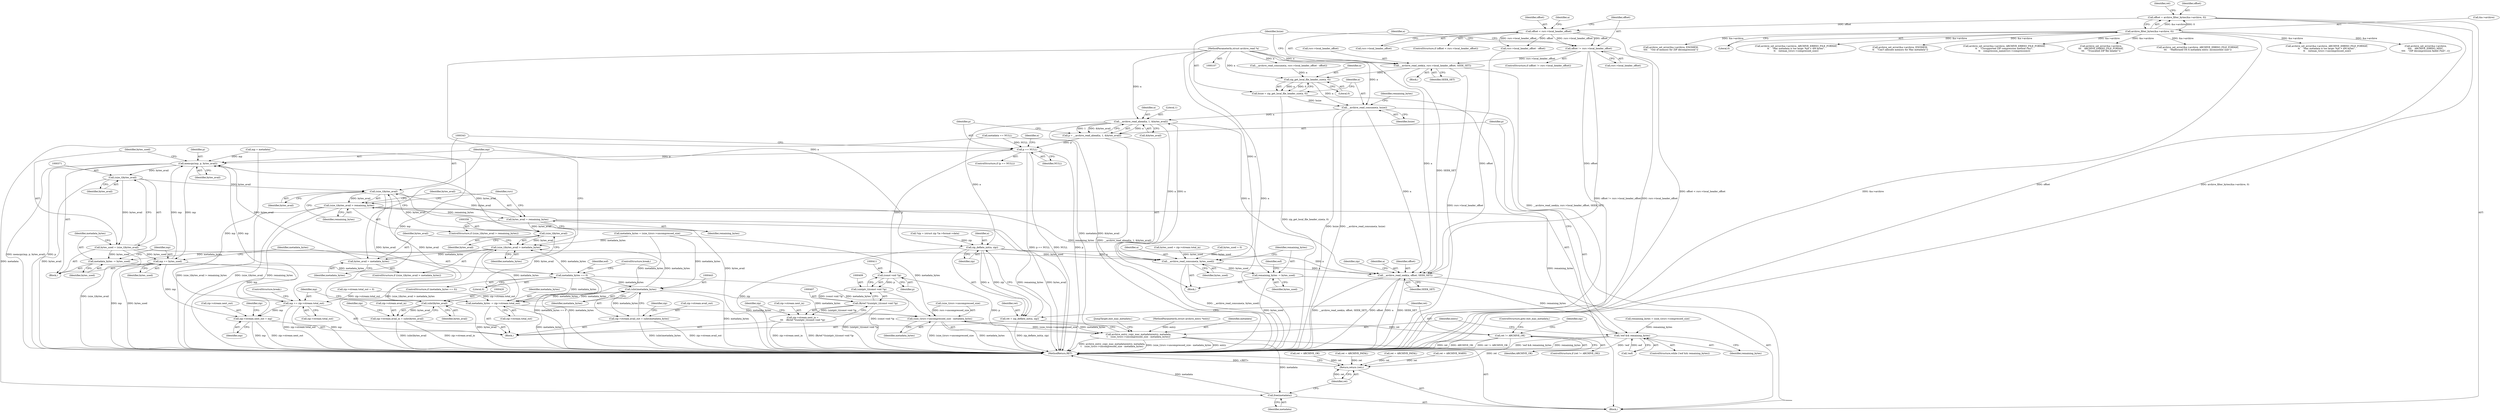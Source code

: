 digraph "0_libarchive_d0331e8e5b05b475f20b1f3101fe1ad772d7e7e7@API" {
"1000274" [label="(Call,__archive_read_seek(a, rsrc->local_header_offset, SEEK_SET))"];
"1000108" [label="(MethodParameterIn,struct archive_read *a)"];
"1000268" [label="(Call,offset != rsrc->local_header_offset)"];
"1000254" [label="(Call,offset < rsrc->local_header_offset)"];
"1000125" [label="(Call,offset = archive_filter_bytes(&a->archive, 0))"];
"1000127" [label="(Call,archive_filter_bytes(&a->archive, 0))"];
"1000282" [label="(Call,zip_get_local_file_header_size(a, 0))"];
"1000280" [label="(Call,hsize = zip_get_local_file_header_size(a, 0))"];
"1000285" [label="(Call,__archive_read_consume(a, hsize))"];
"1000319" [label="(Call,__archive_read_ahead(a, 1, &bytes_avail))"];
"1000317" [label="(Call,p = __archive_read_ahead(a, 1, &bytes_avail))"];
"1000325" [label="(Call,p == NULL)"];
"1000364" [label="(Call,memcpy(mp, p, bytes_avail))"];
"1000370" [label="(Call,(size_t)bytes_avail)"];
"1000342" [label="(Call,(size_t)bytes_avail)"];
"1000341" [label="(Call,(size_t)bytes_avail > remaining_bytes)"];
"1000346" [label="(Call,bytes_avail = remaining_bytes)"];
"1000357" [label="(Call,(size_t)bytes_avail)"];
"1000356" [label="(Call,(size_t)bytes_avail > metadata_bytes)"];
"1000361" [label="(Call,bytes_avail = metadata_bytes)"];
"1000373" [label="(Call,metadata_bytes -= bytes_used)"];
"1000380" [label="(Call,metadata_bytes == 0)"];
"1000442" [label="(Call,(uInt)metadata_bytes)"];
"1000436" [label="(Call,zip->stream.avail_out = (uInt)metadata_bytes)"];
"1000502" [label="(Call,metadata_bytes -= zip->stream.total_out)"];
"1000531" [label="(Call,(size_t)rsrc->uncompressed_size - metadata_bytes)"];
"1000528" [label="(Call,archive_entry_copy_mac_metadata(entry, metadata,\n\t    (size_t)rsrc->uncompressed_size - metadata_bytes))"];
"1000548" [label="(Call,free(metadata))"];
"1000419" [label="(Call,(uInt)bytes_avail)"];
"1000413" [label="(Call,zip->stream.avail_in = (uInt)bytes_avail)"];
"1000525" [label="(Call,remaining_bytes -= bytes_used)"];
"1000309" [label="(Call,!eof && remaining_bytes)"];
"1000368" [label="(Call,bytes_used = (size_t)bytes_avail)"];
"1000376" [label="(Call,mp += bytes_used)"];
"1000429" [label="(Call,zip->stream.next_out = mp)"];
"1000509" [label="(Call,mp += zip->stream.total_out)"];
"1000522" [label="(Call,__archive_read_consume(a, bytes_used))"];
"1000539" [label="(Call,__archive_read_seek(a, offset, SEEK_SET))"];
"1000410" [label="(Call,(const void *)p)"];
"1000408" [label="(Call,(uintptr_t)(const void *)p)"];
"1000406" [label="(Call,(Bytef *)(uintptr_t)(const void *)p)"];
"1000400" [label="(Call,zip->stream.next_in =\n\t\t\t    (Bytef *)(uintptr_t)(const void *)p)"];
"1000392" [label="(Call,zip_deflate_init(a, zip))"];
"1000390" [label="(Call,ret = zip_deflate_init(a, zip))"];
"1000396" [label="(Call,ret != ARCHIVE_OK)"];
"1000550" [label="(Return,return (ret);)"];
"1000281" [label="(Identifier,hsize)"];
"1000538" [label="(JumpTarget,exit_mac_metadata:)"];
"1000321" [label="(Literal,1)"];
"1000410" [label="(Call,(const void *)p)"];
"1000549" [label="(Identifier,metadata)"];
"1000273" [label="(Block,)"];
"1000312" [label="(Identifier,remaining_bytes)"];
"1000240" [label="(Call,metadata == NULL)"];
"1000364" [label="(Call,memcpy(mp, p, bytes_avail))"];
"1000192" [label="(Call,archive_set_error(&a->archive, ARCHIVE_ERRNO_FILE_FORMAT,\n\t\t    \"Mac metadata is too large: %jd > 4M bytes\",\n \t\t    (intmax_t)rsrc->uncompressed_size))"];
"1000421" [label="(Identifier,bytes_avail)"];
"1000393" [label="(Identifier,a)"];
"1000483" [label="(Call,archive_set_error(&a->archive,\n\t\t\t\t    ARCHIVE_ERRNO_MISC,\n\t\t\t\t    \"ZIP decompression failed (%d)\", r))"];
"1000373" [label="(Call,metadata_bytes -= bytes_used)"];
"1000439" [label="(Identifier,zip)"];
"1000381" [label="(Identifier,metadata_bytes)"];
"1000532" [label="(Call,(size_t)rsrc->uncompressed_size)"];
"1000425" [label="(Identifier,zip)"];
"1000347" [label="(Identifier,bytes_avail)"];
"1000310" [label="(Call,!eof)"];
"1000285" [label="(Call,__archive_read_consume(a, hsize))"];
"1000125" [label="(Call,offset = archive_filter_bytes(&a->archive, 0))"];
"1000369" [label="(Identifier,bytes_used)"];
"1000109" [label="(MethodParameterIn,struct archive_entry *entry)"];
"1000445" [label="(Call,zip->stream.total_out = 0)"];
"1000327" [label="(Identifier,NULL)"];
"1000302" [label="(Call,mp = metadata)"];
"1000537" [label="(Identifier,metadata_bytes)"];
"1000341" [label="(Call,(size_t)bytes_avail > remaining_bytes)"];
"1000542" [label="(Identifier,SEEK_SET)"];
"1000270" [label="(Call,rsrc->local_header_offset)"];
"1000309" [label="(Call,!eof && remaining_bytes)"];
"1000529" [label="(Identifier,entry)"];
"1000128" [label="(Call,&a->archive)"];
"1000363" [label="(Identifier,metadata_bytes)"];
"1000539" [label="(Call,__archive_read_seek(a, offset, SEEK_SET))"];
"1000287" [label="(Identifier,hsize)"];
"1000311" [label="(Identifier,eof)"];
"1000516" [label="(ControlStructure,break;)"];
"1000256" [label="(Call,rsrc->local_header_offset)"];
"1000435" [label="(Identifier,mp)"];
"1000413" [label="(Call,zip->stream.avail_in = (uInt)bytes_avail)"];
"1000406" [label="(Call,(Bytef *)(uintptr_t)(const void *)p)"];
"1000471" [label="(Call,archive_set_error(&a->archive, ENOMEM,\n\t\t\t\t    \"Out of memory for ZIP decompression\"))"];
"1000280" [label="(Call,hsize = zip_get_local_file_header_size(a, 0))"];
"1000391" [label="(Identifier,ret)"];
"1000132" [label="(Literal,0)"];
"1000356" [label="(Call,(size_t)bytes_avail > metadata_bytes)"];
"1000355" [label="(ControlStructure,if ((size_t)bytes_avail > metadata_bytes))"];
"1000374" [label="(Identifier,metadata_bytes)"];
"1000368" [label="(Call,bytes_used = (size_t)bytes_avail)"];
"1000390" [label="(Call,ret = zip_deflate_init(a, zip))"];
"1000375" [label="(Identifier,bytes_used)"];
"1000448" [label="(Identifier,zip)"];
"1000412" [label="(Identifier,p)"];
"1000282" [label="(Call,zip_get_local_file_header_size(a, 0))"];
"1000127" [label="(Call,archive_filter_bytes(&a->archive, 0))"];
"1000269" [label="(Identifier,offset)"];
"1000377" [label="(Identifier,mp)"];
"1000388" [label="(Block,)"];
"1000526" [label="(Identifier,remaining_bytes)"];
"1000255" [label="(Identifier,offset)"];
"1000359" [label="(Identifier,bytes_avail)"];
"1000286" [label="(Identifier,a)"];
"1000320" [label="(Identifier,a)"];
"1000419" [label="(Call,(uInt)bytes_avail)"];
"1000382" [label="(Literal,0)"];
"1000318" [label="(Identifier,p)"];
"1000113" [label="(Call,*zip = (struct zip *)a->format->data)"];
"1000380" [label="(Call,metadata_bytes == 0)"];
"1000324" [label="(ControlStructure,if (p == NULL))"];
"1000289" [label="(Identifier,remaining_bytes)"];
"1000348" [label="(Identifier,remaining_bytes)"];
"1000384" [label="(Identifier,eof)"];
"1000397" [label="(Identifier,ret)"];
"1000322" [label="(Call,&bytes_avail)"];
"1000137" [label="(Call,ret = ARCHIVE_OK)"];
"1000274" [label="(Call,__archive_read_seek(a, rsrc->local_header_offset, SEEK_SET))"];
"1000370" [label="(Call,(size_t)bytes_avail)"];
"1000276" [label="(Call,rsrc->local_header_offset)"];
"1000111" [label="(Block,)"];
"1000217" [label="(Call,archive_set_error(&a->archive, ARCHIVE_ERRNO_FILE_FORMAT,\n\t\t    \"Mac metadata is too large: %jd > 4M bytes\",\n\t\t    (intmax_t)rsrc->compressed_size))"];
"1000108" [label="(MethodParameterIn,struct archive_read *a)"];
"1000429" [label="(Call,zip->stream.next_out = mp)"];
"1000528" [label="(Call,archive_entry_copy_mac_metadata(entry, metadata,\n\t    (size_t)rsrc->uncompressed_size - metadata_bytes))"];
"1000504" [label="(Call,zip->stream.total_out)"];
"1000308" [label="(ControlStructure,while (!eof && remaining_bytes))"];
"1000267" [label="(ControlStructure,if (offset != rsrc->local_header_offset))"];
"1000361" [label="(Call,bytes_avail = metadata_bytes)"];
"1000545" [label="(Identifier,zip)"];
"1000366" [label="(Identifier,p)"];
"1000395" [label="(ControlStructure,if (ret != ARCHIVE_OK))"];
"1000394" [label="(Identifier,zip)"];
"1000342" [label="(Call,(size_t)bytes_avail)"];
"1000288" [label="(Call,remaining_bytes = (size_t)rsrc->compressed_size)"];
"1000523" [label="(Identifier,a)"];
"1000437" [label="(Call,zip->stream.avail_out)"];
"1000317" [label="(Call,p = __archive_read_ahead(a, 1, &bytes_avail))"];
"1000548" [label="(Call,free(metadata))"];
"1000284" [label="(Literal,0)"];
"1000399" [label="(ControlStructure,goto exit_mac_metadata;)"];
"1000244" [label="(Call,archive_set_error(&a->archive, ENOMEM,\n\t\t    \"Can't allocate memory for Mac metadata\"))"];
"1000401" [label="(Call,zip->stream.next_in)"];
"1000168" [label="(Call,archive_set_error(&a->archive, ARCHIVE_ERRNO_FILE_FORMAT,\n\t\t    \"Unsupported ZIP compression method (%s)\",\n\t\t    compression_name(rsrc->compression)))"];
"1000430" [label="(Call,zip->stream.next_out)"];
"1000444" [label="(Identifier,metadata_bytes)"];
"1000398" [label="(Identifier,ARCHIVE_OK)"];
"1000254" [label="(Call,offset < rsrc->local_header_offset)"];
"1000550" [label="(Return,return (ret);)"];
"1000510" [label="(Identifier,mp)"];
"1000400" [label="(Call,zip->stream.next_in =\n\t\t\t    (Bytef *)(uintptr_t)(const void *)p)"];
"1000530" [label="(Identifier,metadata)"];
"1000495" [label="(Call,bytes_used = zip->stream.total_in)"];
"1000353" [label="(Block,)"];
"1000540" [label="(Identifier,a)"];
"1000416" [label="(Identifier,zip)"];
"1000346" [label="(Call,bytes_avail = remaining_bytes)"];
"1000552" [label="(MethodReturn,RET)"];
"1000138" [label="(Identifier,ret)"];
"1000261" [label="(Call,rsrc->local_header_offset - offset)"];
"1000340" [label="(ControlStructure,if ((size_t)bytes_avail > remaining_bytes))"];
"1000295" [label="(Call,metadata_bytes = (size_t)rsrc->uncompressed_size)"];
"1000379" [label="(ControlStructure,if (metadata_bytes == 0))"];
"1000329" [label="(Call,archive_set_error(&a->archive,\n\t\t\t    ARCHIVE_ERRNO_FILE_FORMAT,\n\t\t\t    \"Truncated ZIP file header\"))"];
"1000478" [label="(Call,ret = ARCHIVE_FATAL)"];
"1000360" [label="(Identifier,metadata_bytes)"];
"1000408" [label="(Call,(uintptr_t)(const void *)p)"];
"1000522" [label="(Call,__archive_read_consume(a, bytes_used))"];
"1000511" [label="(Call,zip->stream.total_out)"];
"1000283" [label="(Identifier,a)"];
"1000396" [label="(Call,ret != ARCHIVE_OK)"];
"1000541" [label="(Identifier,offset)"];
"1000253" [label="(ControlStructure,if (offset < rsrc->local_header_offset))"];
"1000365" [label="(Identifier,mp)"];
"1000525" [label="(Call,remaining_bytes -= bytes_used)"];
"1000319" [label="(Call,__archive_read_ahead(a, 1, &bytes_avail))"];
"1000268" [label="(Call,offset != rsrc->local_header_offset)"];
"1000551" [label="(Identifier,ret)"];
"1000509" [label="(Call,mp += zip->stream.total_out)"];
"1000357" [label="(Call,(size_t)bytes_avail)"];
"1000518" [label="(Call,bytes_used = 0)"];
"1000313" [label="(Block,)"];
"1000531" [label="(Call,(size_t)rsrc->uncompressed_size - metadata_bytes)"];
"1000442" [label="(Call,(uInt)metadata_bytes)"];
"1000491" [label="(Call,ret = ARCHIVE_FATAL)"];
"1000414" [label="(Call,zip->stream.avail_in)"];
"1000326" [label="(Identifier,p)"];
"1000126" [label="(Identifier,offset)"];
"1000378" [label="(Identifier,bytes_used)"];
"1000367" [label="(Identifier,bytes_avail)"];
"1000345" [label="(Identifier,remaining_bytes)"];
"1000524" [label="(Identifier,bytes_used)"];
"1000344" [label="(Identifier,bytes_avail)"];
"1000403" [label="(Identifier,zip)"];
"1000503" [label="(Identifier,metadata_bytes)"];
"1000336" [label="(Call,ret = ARCHIVE_WARN)"];
"1000502" [label="(Call,metadata_bytes -= zip->stream.total_out)"];
"1000275" [label="(Identifier,a)"];
"1000259" [label="(Call,__archive_read_consume(a, rsrc->local_header_offset - offset))"];
"1000386" [label="(ControlStructure,break;)"];
"1000362" [label="(Identifier,bytes_avail)"];
"1000325" [label="(Call,p == NULL)"];
"1000527" [label="(Identifier,bytes_used)"];
"1000156" [label="(Call,archive_set_error(&a->archive, ARCHIVE_ERRNO_FILE_FORMAT,\n\t\t\t    \"Malformed OS X metadata entry: inconsistent size\"))"];
"1000279" [label="(Identifier,SEEK_SET)"];
"1000392" [label="(Call,zip_deflate_init(a, zip))"];
"1000332" [label="(Identifier,a)"];
"1000436" [label="(Call,zip->stream.avail_out = (uInt)metadata_bytes)"];
"1000372" [label="(Identifier,bytes_avail)"];
"1000260" [label="(Identifier,a)"];
"1000376" [label="(Call,mp += bytes_used)"];
"1000351" [label="(Identifier,rsrc)"];
"1000274" -> "1000273"  [label="AST: "];
"1000274" -> "1000279"  [label="CFG: "];
"1000275" -> "1000274"  [label="AST: "];
"1000276" -> "1000274"  [label="AST: "];
"1000279" -> "1000274"  [label="AST: "];
"1000281" -> "1000274"  [label="CFG: "];
"1000274" -> "1000552"  [label="DDG: __archive_read_seek(a, rsrc->local_header_offset, SEEK_SET)"];
"1000274" -> "1000552"  [label="DDG: rsrc->local_header_offset"];
"1000108" -> "1000274"  [label="DDG: a"];
"1000268" -> "1000274"  [label="DDG: rsrc->local_header_offset"];
"1000274" -> "1000282"  [label="DDG: a"];
"1000274" -> "1000539"  [label="DDG: SEEK_SET"];
"1000108" -> "1000107"  [label="AST: "];
"1000108" -> "1000552"  [label="DDG: a"];
"1000108" -> "1000259"  [label="DDG: a"];
"1000108" -> "1000282"  [label="DDG: a"];
"1000108" -> "1000285"  [label="DDG: a"];
"1000108" -> "1000319"  [label="DDG: a"];
"1000108" -> "1000392"  [label="DDG: a"];
"1000108" -> "1000522"  [label="DDG: a"];
"1000108" -> "1000539"  [label="DDG: a"];
"1000268" -> "1000267"  [label="AST: "];
"1000268" -> "1000270"  [label="CFG: "];
"1000269" -> "1000268"  [label="AST: "];
"1000270" -> "1000268"  [label="AST: "];
"1000275" -> "1000268"  [label="CFG: "];
"1000281" -> "1000268"  [label="CFG: "];
"1000268" -> "1000552"  [label="DDG: offset != rsrc->local_header_offset"];
"1000268" -> "1000552"  [label="DDG: rsrc->local_header_offset"];
"1000254" -> "1000268"  [label="DDG: offset"];
"1000254" -> "1000268"  [label="DDG: rsrc->local_header_offset"];
"1000268" -> "1000539"  [label="DDG: offset"];
"1000254" -> "1000253"  [label="AST: "];
"1000254" -> "1000256"  [label="CFG: "];
"1000255" -> "1000254"  [label="AST: "];
"1000256" -> "1000254"  [label="AST: "];
"1000260" -> "1000254"  [label="CFG: "];
"1000269" -> "1000254"  [label="CFG: "];
"1000254" -> "1000552"  [label="DDG: offset < rsrc->local_header_offset"];
"1000125" -> "1000254"  [label="DDG: offset"];
"1000254" -> "1000261"  [label="DDG: rsrc->local_header_offset"];
"1000254" -> "1000261"  [label="DDG: offset"];
"1000125" -> "1000111"  [label="AST: "];
"1000125" -> "1000127"  [label="CFG: "];
"1000126" -> "1000125"  [label="AST: "];
"1000127" -> "1000125"  [label="AST: "];
"1000138" -> "1000125"  [label="CFG: "];
"1000125" -> "1000552"  [label="DDG: offset"];
"1000125" -> "1000552"  [label="DDG: archive_filter_bytes(&a->archive, 0)"];
"1000127" -> "1000125"  [label="DDG: &a->archive"];
"1000127" -> "1000125"  [label="DDG: 0"];
"1000127" -> "1000132"  [label="CFG: "];
"1000128" -> "1000127"  [label="AST: "];
"1000132" -> "1000127"  [label="AST: "];
"1000127" -> "1000552"  [label="DDG: &a->archive"];
"1000127" -> "1000156"  [label="DDG: &a->archive"];
"1000127" -> "1000168"  [label="DDG: &a->archive"];
"1000127" -> "1000192"  [label="DDG: &a->archive"];
"1000127" -> "1000217"  [label="DDG: &a->archive"];
"1000127" -> "1000244"  [label="DDG: &a->archive"];
"1000127" -> "1000329"  [label="DDG: &a->archive"];
"1000127" -> "1000471"  [label="DDG: &a->archive"];
"1000127" -> "1000483"  [label="DDG: &a->archive"];
"1000282" -> "1000280"  [label="AST: "];
"1000282" -> "1000284"  [label="CFG: "];
"1000283" -> "1000282"  [label="AST: "];
"1000284" -> "1000282"  [label="AST: "];
"1000280" -> "1000282"  [label="CFG: "];
"1000282" -> "1000280"  [label="DDG: a"];
"1000282" -> "1000280"  [label="DDG: 0"];
"1000259" -> "1000282"  [label="DDG: a"];
"1000282" -> "1000285"  [label="DDG: a"];
"1000280" -> "1000111"  [label="AST: "];
"1000281" -> "1000280"  [label="AST: "];
"1000286" -> "1000280"  [label="CFG: "];
"1000280" -> "1000552"  [label="DDG: zip_get_local_file_header_size(a, 0)"];
"1000280" -> "1000285"  [label="DDG: hsize"];
"1000285" -> "1000111"  [label="AST: "];
"1000285" -> "1000287"  [label="CFG: "];
"1000286" -> "1000285"  [label="AST: "];
"1000287" -> "1000285"  [label="AST: "];
"1000289" -> "1000285"  [label="CFG: "];
"1000285" -> "1000552"  [label="DDG: __archive_read_consume(a, hsize)"];
"1000285" -> "1000552"  [label="DDG: hsize"];
"1000285" -> "1000319"  [label="DDG: a"];
"1000285" -> "1000539"  [label="DDG: a"];
"1000319" -> "1000317"  [label="AST: "];
"1000319" -> "1000322"  [label="CFG: "];
"1000320" -> "1000319"  [label="AST: "];
"1000321" -> "1000319"  [label="AST: "];
"1000322" -> "1000319"  [label="AST: "];
"1000317" -> "1000319"  [label="CFG: "];
"1000319" -> "1000552"  [label="DDG: &bytes_avail"];
"1000319" -> "1000317"  [label="DDG: a"];
"1000319" -> "1000317"  [label="DDG: 1"];
"1000319" -> "1000317"  [label="DDG: &bytes_avail"];
"1000522" -> "1000319"  [label="DDG: a"];
"1000319" -> "1000392"  [label="DDG: a"];
"1000319" -> "1000522"  [label="DDG: a"];
"1000319" -> "1000539"  [label="DDG: a"];
"1000317" -> "1000313"  [label="AST: "];
"1000318" -> "1000317"  [label="AST: "];
"1000326" -> "1000317"  [label="CFG: "];
"1000317" -> "1000552"  [label="DDG: __archive_read_ahead(a, 1, &bytes_avail)"];
"1000317" -> "1000325"  [label="DDG: p"];
"1000325" -> "1000324"  [label="AST: "];
"1000325" -> "1000327"  [label="CFG: "];
"1000326" -> "1000325"  [label="AST: "];
"1000327" -> "1000325"  [label="AST: "];
"1000332" -> "1000325"  [label="CFG: "];
"1000343" -> "1000325"  [label="CFG: "];
"1000325" -> "1000552"  [label="DDG: p"];
"1000325" -> "1000552"  [label="DDG: p == NULL"];
"1000325" -> "1000552"  [label="DDG: NULL"];
"1000240" -> "1000325"  [label="DDG: NULL"];
"1000325" -> "1000364"  [label="DDG: p"];
"1000325" -> "1000410"  [label="DDG: p"];
"1000364" -> "1000353"  [label="AST: "];
"1000364" -> "1000367"  [label="CFG: "];
"1000365" -> "1000364"  [label="AST: "];
"1000366" -> "1000364"  [label="AST: "];
"1000367" -> "1000364"  [label="AST: "];
"1000369" -> "1000364"  [label="CFG: "];
"1000364" -> "1000552"  [label="DDG: memcpy(mp, p, bytes_avail)"];
"1000364" -> "1000552"  [label="DDG: p"];
"1000376" -> "1000364"  [label="DDG: mp"];
"1000302" -> "1000364"  [label="DDG: mp"];
"1000509" -> "1000364"  [label="DDG: mp"];
"1000361" -> "1000364"  [label="DDG: bytes_avail"];
"1000357" -> "1000364"  [label="DDG: bytes_avail"];
"1000364" -> "1000370"  [label="DDG: bytes_avail"];
"1000364" -> "1000376"  [label="DDG: mp"];
"1000370" -> "1000368"  [label="AST: "];
"1000370" -> "1000372"  [label="CFG: "];
"1000371" -> "1000370"  [label="AST: "];
"1000372" -> "1000370"  [label="AST: "];
"1000368" -> "1000370"  [label="CFG: "];
"1000370" -> "1000552"  [label="DDG: bytes_avail"];
"1000370" -> "1000342"  [label="DDG: bytes_avail"];
"1000370" -> "1000368"  [label="DDG: bytes_avail"];
"1000342" -> "1000341"  [label="AST: "];
"1000342" -> "1000344"  [label="CFG: "];
"1000343" -> "1000342"  [label="AST: "];
"1000344" -> "1000342"  [label="AST: "];
"1000345" -> "1000342"  [label="CFG: "];
"1000342" -> "1000552"  [label="DDG: bytes_avail"];
"1000342" -> "1000341"  [label="DDG: bytes_avail"];
"1000346" -> "1000342"  [label="DDG: bytes_avail"];
"1000419" -> "1000342"  [label="DDG: bytes_avail"];
"1000342" -> "1000357"  [label="DDG: bytes_avail"];
"1000342" -> "1000419"  [label="DDG: bytes_avail"];
"1000341" -> "1000340"  [label="AST: "];
"1000341" -> "1000345"  [label="CFG: "];
"1000345" -> "1000341"  [label="AST: "];
"1000347" -> "1000341"  [label="CFG: "];
"1000351" -> "1000341"  [label="CFG: "];
"1000341" -> "1000552"  [label="DDG: (size_t)bytes_avail"];
"1000341" -> "1000552"  [label="DDG: remaining_bytes"];
"1000341" -> "1000552"  [label="DDG: (size_t)bytes_avail > remaining_bytes"];
"1000309" -> "1000341"  [label="DDG: remaining_bytes"];
"1000341" -> "1000346"  [label="DDG: remaining_bytes"];
"1000341" -> "1000525"  [label="DDG: remaining_bytes"];
"1000346" -> "1000340"  [label="AST: "];
"1000346" -> "1000348"  [label="CFG: "];
"1000347" -> "1000346"  [label="AST: "];
"1000348" -> "1000346"  [label="AST: "];
"1000351" -> "1000346"  [label="CFG: "];
"1000346" -> "1000552"  [label="DDG: remaining_bytes"];
"1000346" -> "1000552"  [label="DDG: bytes_avail"];
"1000346" -> "1000357"  [label="DDG: bytes_avail"];
"1000346" -> "1000419"  [label="DDG: bytes_avail"];
"1000357" -> "1000356"  [label="AST: "];
"1000357" -> "1000359"  [label="CFG: "];
"1000358" -> "1000357"  [label="AST: "];
"1000359" -> "1000357"  [label="AST: "];
"1000360" -> "1000357"  [label="CFG: "];
"1000357" -> "1000356"  [label="DDG: bytes_avail"];
"1000356" -> "1000355"  [label="AST: "];
"1000356" -> "1000360"  [label="CFG: "];
"1000360" -> "1000356"  [label="AST: "];
"1000362" -> "1000356"  [label="CFG: "];
"1000365" -> "1000356"  [label="CFG: "];
"1000356" -> "1000552"  [label="DDG: (size_t)bytes_avail > metadata_bytes"];
"1000295" -> "1000356"  [label="DDG: metadata_bytes"];
"1000502" -> "1000356"  [label="DDG: metadata_bytes"];
"1000380" -> "1000356"  [label="DDG: metadata_bytes"];
"1000442" -> "1000356"  [label="DDG: metadata_bytes"];
"1000356" -> "1000361"  [label="DDG: metadata_bytes"];
"1000356" -> "1000373"  [label="DDG: metadata_bytes"];
"1000361" -> "1000355"  [label="AST: "];
"1000361" -> "1000363"  [label="CFG: "];
"1000362" -> "1000361"  [label="AST: "];
"1000363" -> "1000361"  [label="AST: "];
"1000365" -> "1000361"  [label="CFG: "];
"1000373" -> "1000353"  [label="AST: "];
"1000373" -> "1000375"  [label="CFG: "];
"1000374" -> "1000373"  [label="AST: "];
"1000375" -> "1000373"  [label="AST: "];
"1000377" -> "1000373"  [label="CFG: "];
"1000368" -> "1000373"  [label="DDG: bytes_used"];
"1000373" -> "1000380"  [label="DDG: metadata_bytes"];
"1000380" -> "1000379"  [label="AST: "];
"1000380" -> "1000382"  [label="CFG: "];
"1000381" -> "1000380"  [label="AST: "];
"1000382" -> "1000380"  [label="AST: "];
"1000384" -> "1000380"  [label="CFG: "];
"1000386" -> "1000380"  [label="CFG: "];
"1000380" -> "1000552"  [label="DDG: metadata_bytes == 0"];
"1000380" -> "1000552"  [label="DDG: metadata_bytes"];
"1000380" -> "1000442"  [label="DDG: metadata_bytes"];
"1000380" -> "1000502"  [label="DDG: metadata_bytes"];
"1000380" -> "1000531"  [label="DDG: metadata_bytes"];
"1000442" -> "1000436"  [label="AST: "];
"1000442" -> "1000444"  [label="CFG: "];
"1000443" -> "1000442"  [label="AST: "];
"1000444" -> "1000442"  [label="AST: "];
"1000436" -> "1000442"  [label="CFG: "];
"1000442" -> "1000552"  [label="DDG: metadata_bytes"];
"1000442" -> "1000436"  [label="DDG: metadata_bytes"];
"1000295" -> "1000442"  [label="DDG: metadata_bytes"];
"1000502" -> "1000442"  [label="DDG: metadata_bytes"];
"1000442" -> "1000502"  [label="DDG: metadata_bytes"];
"1000442" -> "1000531"  [label="DDG: metadata_bytes"];
"1000436" -> "1000388"  [label="AST: "];
"1000437" -> "1000436"  [label="AST: "];
"1000448" -> "1000436"  [label="CFG: "];
"1000436" -> "1000552"  [label="DDG: (uInt)metadata_bytes"];
"1000436" -> "1000552"  [label="DDG: zip->stream.avail_out"];
"1000502" -> "1000388"  [label="AST: "];
"1000502" -> "1000504"  [label="CFG: "];
"1000503" -> "1000502"  [label="AST: "];
"1000504" -> "1000502"  [label="AST: "];
"1000510" -> "1000502"  [label="CFG: "];
"1000502" -> "1000552"  [label="DDG: metadata_bytes"];
"1000445" -> "1000502"  [label="DDG: zip->stream.total_out"];
"1000295" -> "1000502"  [label="DDG: metadata_bytes"];
"1000502" -> "1000531"  [label="DDG: metadata_bytes"];
"1000531" -> "1000528"  [label="AST: "];
"1000531" -> "1000537"  [label="CFG: "];
"1000532" -> "1000531"  [label="AST: "];
"1000537" -> "1000531"  [label="AST: "];
"1000528" -> "1000531"  [label="CFG: "];
"1000531" -> "1000552"  [label="DDG: (size_t)rsrc->uncompressed_size"];
"1000531" -> "1000552"  [label="DDG: metadata_bytes"];
"1000531" -> "1000528"  [label="DDG: (size_t)rsrc->uncompressed_size"];
"1000531" -> "1000528"  [label="DDG: metadata_bytes"];
"1000532" -> "1000531"  [label="DDG: rsrc->uncompressed_size"];
"1000295" -> "1000531"  [label="DDG: metadata_bytes"];
"1000528" -> "1000111"  [label="AST: "];
"1000529" -> "1000528"  [label="AST: "];
"1000530" -> "1000528"  [label="AST: "];
"1000538" -> "1000528"  [label="CFG: "];
"1000528" -> "1000552"  [label="DDG: archive_entry_copy_mac_metadata(entry, metadata,\n\t    (size_t)rsrc->uncompressed_size - metadata_bytes)"];
"1000528" -> "1000552"  [label="DDG: (size_t)rsrc->uncompressed_size - metadata_bytes"];
"1000528" -> "1000552"  [label="DDG: entry"];
"1000109" -> "1000528"  [label="DDG: entry"];
"1000240" -> "1000528"  [label="DDG: metadata"];
"1000528" -> "1000548"  [label="DDG: metadata"];
"1000548" -> "1000111"  [label="AST: "];
"1000548" -> "1000549"  [label="CFG: "];
"1000549" -> "1000548"  [label="AST: "];
"1000551" -> "1000548"  [label="CFG: "];
"1000548" -> "1000552"  [label="DDG: metadata"];
"1000240" -> "1000548"  [label="DDG: metadata"];
"1000419" -> "1000413"  [label="AST: "];
"1000419" -> "1000421"  [label="CFG: "];
"1000420" -> "1000419"  [label="AST: "];
"1000421" -> "1000419"  [label="AST: "];
"1000413" -> "1000419"  [label="CFG: "];
"1000419" -> "1000552"  [label="DDG: bytes_avail"];
"1000419" -> "1000413"  [label="DDG: bytes_avail"];
"1000413" -> "1000388"  [label="AST: "];
"1000414" -> "1000413"  [label="AST: "];
"1000425" -> "1000413"  [label="CFG: "];
"1000413" -> "1000552"  [label="DDG: zip->stream.avail_in"];
"1000413" -> "1000552"  [label="DDG: (uInt)bytes_avail"];
"1000525" -> "1000313"  [label="AST: "];
"1000525" -> "1000527"  [label="CFG: "];
"1000526" -> "1000525"  [label="AST: "];
"1000527" -> "1000525"  [label="AST: "];
"1000311" -> "1000525"  [label="CFG: "];
"1000525" -> "1000552"  [label="DDG: bytes_used"];
"1000525" -> "1000309"  [label="DDG: remaining_bytes"];
"1000522" -> "1000525"  [label="DDG: bytes_used"];
"1000309" -> "1000308"  [label="AST: "];
"1000309" -> "1000310"  [label="CFG: "];
"1000309" -> "1000312"  [label="CFG: "];
"1000310" -> "1000309"  [label="AST: "];
"1000312" -> "1000309"  [label="AST: "];
"1000318" -> "1000309"  [label="CFG: "];
"1000529" -> "1000309"  [label="CFG: "];
"1000309" -> "1000552"  [label="DDG: !eof"];
"1000309" -> "1000552"  [label="DDG: !eof && remaining_bytes"];
"1000309" -> "1000552"  [label="DDG: remaining_bytes"];
"1000310" -> "1000309"  [label="DDG: eof"];
"1000288" -> "1000309"  [label="DDG: remaining_bytes"];
"1000368" -> "1000353"  [label="AST: "];
"1000369" -> "1000368"  [label="AST: "];
"1000374" -> "1000368"  [label="CFG: "];
"1000368" -> "1000552"  [label="DDG: (size_t)bytes_avail"];
"1000368" -> "1000376"  [label="DDG: bytes_used"];
"1000368" -> "1000522"  [label="DDG: bytes_used"];
"1000376" -> "1000353"  [label="AST: "];
"1000376" -> "1000378"  [label="CFG: "];
"1000377" -> "1000376"  [label="AST: "];
"1000378" -> "1000376"  [label="AST: "];
"1000381" -> "1000376"  [label="CFG: "];
"1000376" -> "1000552"  [label="DDG: mp"];
"1000376" -> "1000552"  [label="DDG: bytes_used"];
"1000376" -> "1000429"  [label="DDG: mp"];
"1000376" -> "1000509"  [label="DDG: mp"];
"1000429" -> "1000388"  [label="AST: "];
"1000429" -> "1000435"  [label="CFG: "];
"1000430" -> "1000429"  [label="AST: "];
"1000435" -> "1000429"  [label="AST: "];
"1000439" -> "1000429"  [label="CFG: "];
"1000429" -> "1000552"  [label="DDG: mp"];
"1000429" -> "1000552"  [label="DDG: zip->stream.next_out"];
"1000302" -> "1000429"  [label="DDG: mp"];
"1000509" -> "1000429"  [label="DDG: mp"];
"1000509" -> "1000388"  [label="AST: "];
"1000509" -> "1000511"  [label="CFG: "];
"1000510" -> "1000509"  [label="AST: "];
"1000511" -> "1000509"  [label="AST: "];
"1000516" -> "1000509"  [label="CFG: "];
"1000509" -> "1000552"  [label="DDG: zip->stream.total_out"];
"1000509" -> "1000552"  [label="DDG: mp"];
"1000445" -> "1000509"  [label="DDG: zip->stream.total_out"];
"1000302" -> "1000509"  [label="DDG: mp"];
"1000522" -> "1000313"  [label="AST: "];
"1000522" -> "1000524"  [label="CFG: "];
"1000523" -> "1000522"  [label="AST: "];
"1000524" -> "1000522"  [label="AST: "];
"1000526" -> "1000522"  [label="CFG: "];
"1000522" -> "1000552"  [label="DDG: __archive_read_consume(a, bytes_used)"];
"1000392" -> "1000522"  [label="DDG: a"];
"1000495" -> "1000522"  [label="DDG: bytes_used"];
"1000518" -> "1000522"  [label="DDG: bytes_used"];
"1000522" -> "1000539"  [label="DDG: a"];
"1000539" -> "1000111"  [label="AST: "];
"1000539" -> "1000542"  [label="CFG: "];
"1000540" -> "1000539"  [label="AST: "];
"1000541" -> "1000539"  [label="AST: "];
"1000542" -> "1000539"  [label="AST: "];
"1000545" -> "1000539"  [label="CFG: "];
"1000539" -> "1000552"  [label="DDG: a"];
"1000539" -> "1000552"  [label="DDG: SEEK_SET"];
"1000539" -> "1000552"  [label="DDG: __archive_read_seek(a, offset, SEEK_SET)"];
"1000539" -> "1000552"  [label="DDG: offset"];
"1000392" -> "1000539"  [label="DDG: a"];
"1000261" -> "1000539"  [label="DDG: offset"];
"1000410" -> "1000408"  [label="AST: "];
"1000410" -> "1000412"  [label="CFG: "];
"1000411" -> "1000410"  [label="AST: "];
"1000412" -> "1000410"  [label="AST: "];
"1000408" -> "1000410"  [label="CFG: "];
"1000410" -> "1000552"  [label="DDG: p"];
"1000410" -> "1000408"  [label="DDG: p"];
"1000408" -> "1000406"  [label="AST: "];
"1000409" -> "1000408"  [label="AST: "];
"1000406" -> "1000408"  [label="CFG: "];
"1000408" -> "1000552"  [label="DDG: (const void *)p"];
"1000408" -> "1000406"  [label="DDG: (const void *)p"];
"1000406" -> "1000400"  [label="AST: "];
"1000407" -> "1000406"  [label="AST: "];
"1000400" -> "1000406"  [label="CFG: "];
"1000406" -> "1000552"  [label="DDG: (uintptr_t)(const void *)p"];
"1000406" -> "1000400"  [label="DDG: (uintptr_t)(const void *)p"];
"1000400" -> "1000388"  [label="AST: "];
"1000401" -> "1000400"  [label="AST: "];
"1000416" -> "1000400"  [label="CFG: "];
"1000400" -> "1000552"  [label="DDG: zip->stream.next_in"];
"1000400" -> "1000552"  [label="DDG: (Bytef *)(uintptr_t)(const void *)p"];
"1000392" -> "1000390"  [label="AST: "];
"1000392" -> "1000394"  [label="CFG: "];
"1000393" -> "1000392"  [label="AST: "];
"1000394" -> "1000392"  [label="AST: "];
"1000390" -> "1000392"  [label="CFG: "];
"1000392" -> "1000552"  [label="DDG: zip"];
"1000392" -> "1000390"  [label="DDG: a"];
"1000392" -> "1000390"  [label="DDG: zip"];
"1000113" -> "1000392"  [label="DDG: zip"];
"1000390" -> "1000388"  [label="AST: "];
"1000391" -> "1000390"  [label="AST: "];
"1000397" -> "1000390"  [label="CFG: "];
"1000390" -> "1000552"  [label="DDG: zip_deflate_init(a, zip)"];
"1000390" -> "1000396"  [label="DDG: ret"];
"1000396" -> "1000395"  [label="AST: "];
"1000396" -> "1000398"  [label="CFG: "];
"1000397" -> "1000396"  [label="AST: "];
"1000398" -> "1000396"  [label="AST: "];
"1000399" -> "1000396"  [label="CFG: "];
"1000403" -> "1000396"  [label="CFG: "];
"1000396" -> "1000552"  [label="DDG: ret != ARCHIVE_OK"];
"1000396" -> "1000552"  [label="DDG: ret"];
"1000396" -> "1000552"  [label="DDG: ARCHIVE_OK"];
"1000396" -> "1000550"  [label="DDG: ret"];
"1000550" -> "1000111"  [label="AST: "];
"1000550" -> "1000551"  [label="CFG: "];
"1000551" -> "1000550"  [label="AST: "];
"1000552" -> "1000550"  [label="CFG: "];
"1000550" -> "1000552"  [label="DDG: <RET>"];
"1000551" -> "1000550"  [label="DDG: ret"];
"1000478" -> "1000550"  [label="DDG: ret"];
"1000491" -> "1000550"  [label="DDG: ret"];
"1000137" -> "1000550"  [label="DDG: ret"];
"1000336" -> "1000550"  [label="DDG: ret"];
}
